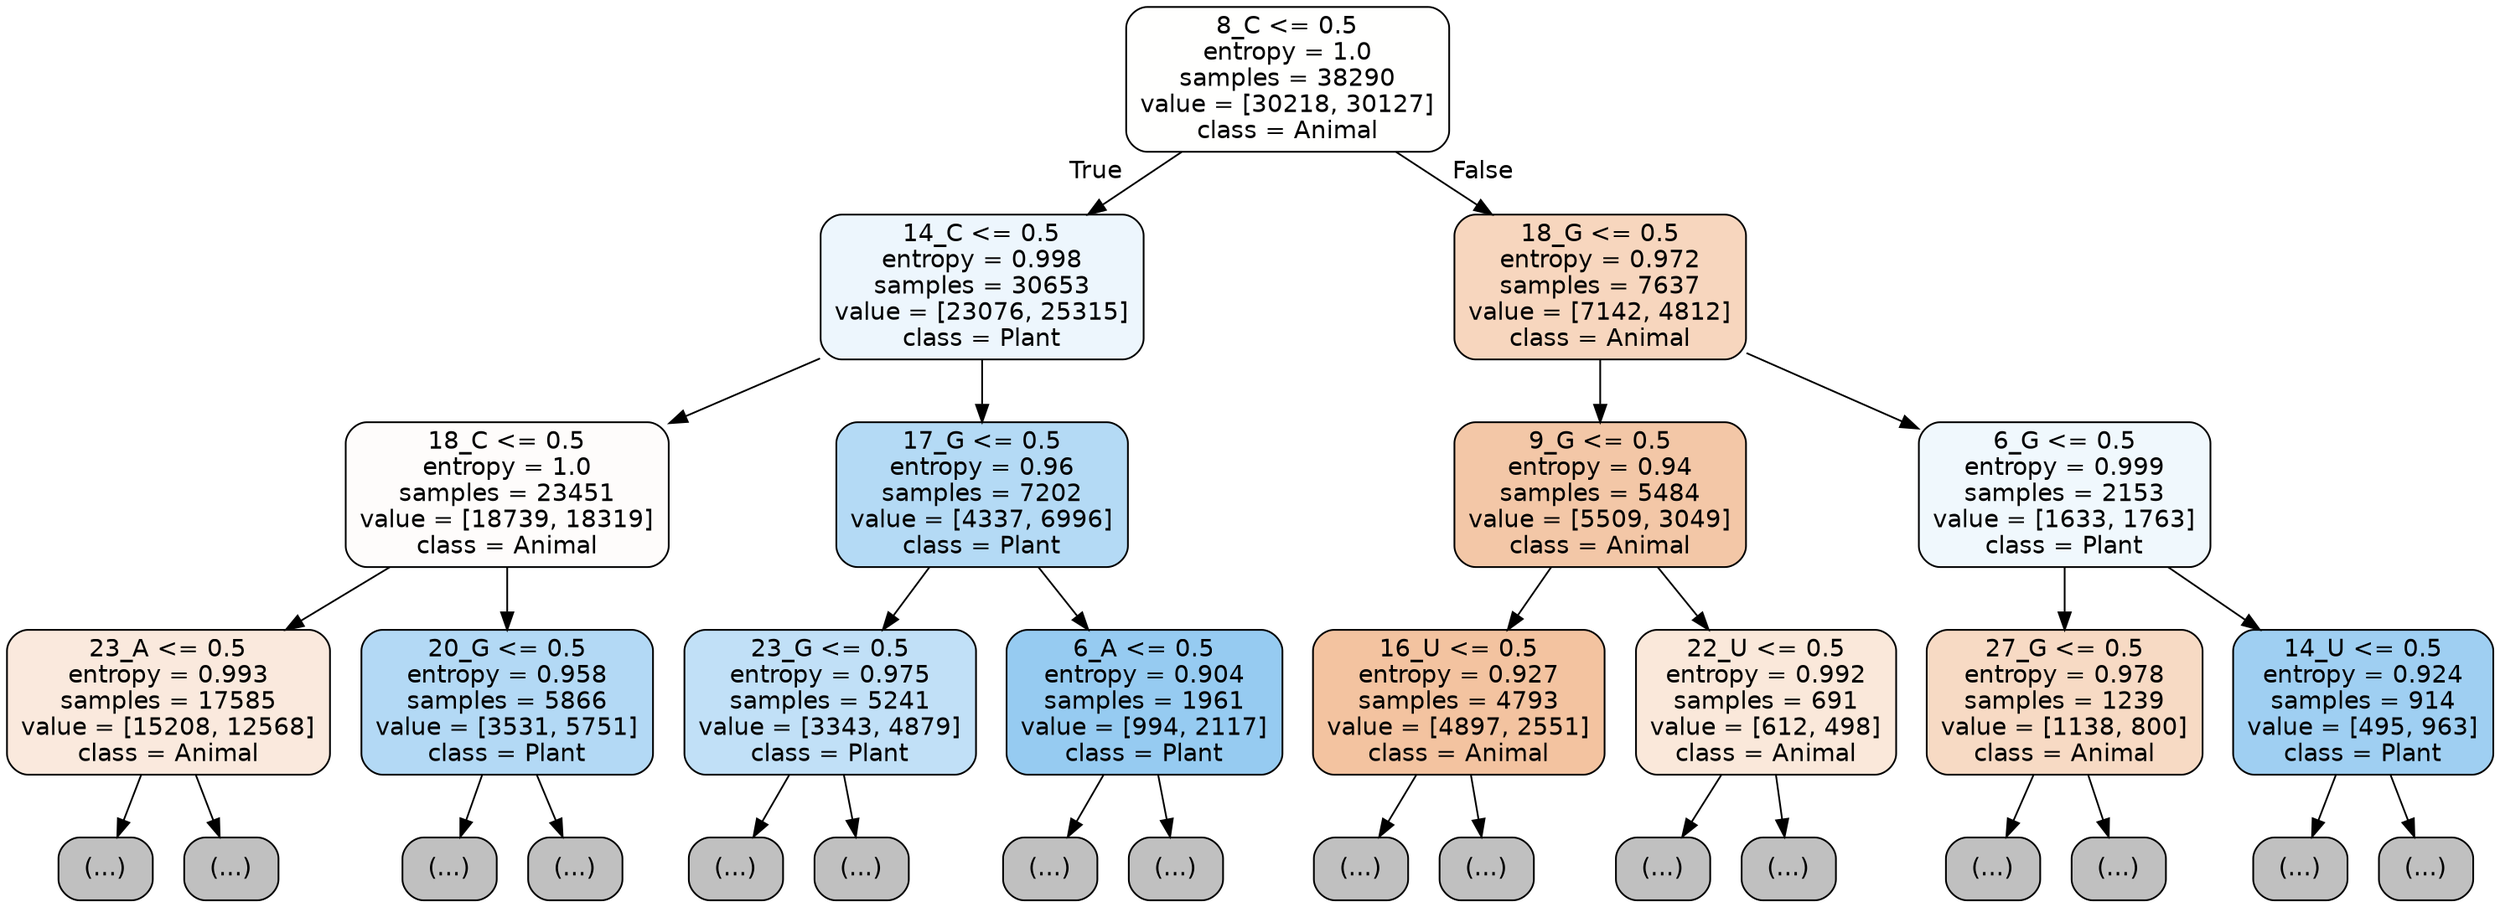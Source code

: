 digraph Tree {
node [shape=box, style="filled, rounded", color="black", fontname="helvetica"] ;
edge [fontname="helvetica"] ;
0 [label="8_C <= 0.5\nentropy = 1.0\nsamples = 38290\nvalue = [30218, 30127]\nclass = Animal", fillcolor="#fffffe"] ;
1 [label="14_C <= 0.5\nentropy = 0.998\nsamples = 30653\nvalue = [23076, 25315]\nclass = Plant", fillcolor="#edf6fd"] ;
0 -> 1 [labeldistance=2.5, labelangle=45, headlabel="True"] ;
2 [label="18_C <= 0.5\nentropy = 1.0\nsamples = 23451\nvalue = [18739, 18319]\nclass = Animal", fillcolor="#fefcfb"] ;
1 -> 2 ;
3 [label="23_A <= 0.5\nentropy = 0.993\nsamples = 17585\nvalue = [15208, 12568]\nclass = Animal", fillcolor="#fae9dd"] ;
2 -> 3 ;
4 [label="(...)", fillcolor="#C0C0C0"] ;
3 -> 4 ;
7883 [label="(...)", fillcolor="#C0C0C0"] ;
3 -> 7883 ;
8218 [label="20_G <= 0.5\nentropy = 0.958\nsamples = 5866\nvalue = [3531, 5751]\nclass = Plant", fillcolor="#b3d9f5"] ;
2 -> 8218 ;
8219 [label="(...)", fillcolor="#C0C0C0"] ;
8218 -> 8219 ;
9904 [label="(...)", fillcolor="#C0C0C0"] ;
8218 -> 9904 ;
10533 [label="17_G <= 0.5\nentropy = 0.96\nsamples = 7202\nvalue = [4337, 6996]\nclass = Plant", fillcolor="#b4daf5"] ;
1 -> 10533 ;
10534 [label="23_G <= 0.5\nentropy = 0.975\nsamples = 5241\nvalue = [3343, 4879]\nclass = Plant", fillcolor="#c1e0f7"] ;
10533 -> 10534 ;
10535 [label="(...)", fillcolor="#C0C0C0"] ;
10534 -> 10535 ;
12438 [label="(...)", fillcolor="#C0C0C0"] ;
10534 -> 12438 ;
12491 [label="6_A <= 0.5\nentropy = 0.904\nsamples = 1961\nvalue = [994, 2117]\nclass = Plant", fillcolor="#96cbf1"] ;
10533 -> 12491 ;
12492 [label="(...)", fillcolor="#C0C0C0"] ;
12491 -> 12492 ;
13029 [label="(...)", fillcolor="#C0C0C0"] ;
12491 -> 13029 ;
13210 [label="18_G <= 0.5\nentropy = 0.972\nsamples = 7637\nvalue = [7142, 4812]\nclass = Animal", fillcolor="#f7d6be"] ;
0 -> 13210 [labeldistance=2.5, labelangle=-45, headlabel="False"] ;
13211 [label="9_G <= 0.5\nentropy = 0.94\nsamples = 5484\nvalue = [5509, 3049]\nclass = Animal", fillcolor="#f3c7a7"] ;
13210 -> 13211 ;
13212 [label="16_U <= 0.5\nentropy = 0.927\nsamples = 4793\nvalue = [4897, 2551]\nclass = Animal", fillcolor="#f3c3a0"] ;
13211 -> 13212 ;
13213 [label="(...)", fillcolor="#C0C0C0"] ;
13212 -> 13213 ;
14922 [label="(...)", fillcolor="#C0C0C0"] ;
13212 -> 14922 ;
15521 [label="22_U <= 0.5\nentropy = 0.992\nsamples = 691\nvalue = [612, 498]\nclass = Animal", fillcolor="#fae8da"] ;
13211 -> 15521 ;
15522 [label="(...)", fillcolor="#C0C0C0"] ;
15521 -> 15522 ;
15875 [label="(...)", fillcolor="#C0C0C0"] ;
15521 -> 15875 ;
15930 [label="6_G <= 0.5\nentropy = 0.999\nsamples = 2153\nvalue = [1633, 1763]\nclass = Plant", fillcolor="#f0f8fd"] ;
13210 -> 15930 ;
15931 [label="27_G <= 0.5\nentropy = 0.978\nsamples = 1239\nvalue = [1138, 800]\nclass = Animal", fillcolor="#f7dac4"] ;
15930 -> 15931 ;
15932 [label="(...)", fillcolor="#C0C0C0"] ;
15931 -> 15932 ;
16651 [label="(...)", fillcolor="#C0C0C0"] ;
15931 -> 16651 ;
16652 [label="14_U <= 0.5\nentropy = 0.924\nsamples = 914\nvalue = [495, 963]\nclass = Plant", fillcolor="#9fcff2"] ;
15930 -> 16652 ;
16653 [label="(...)", fillcolor="#C0C0C0"] ;
16652 -> 16653 ;
16864 [label="(...)", fillcolor="#C0C0C0"] ;
16652 -> 16864 ;
}